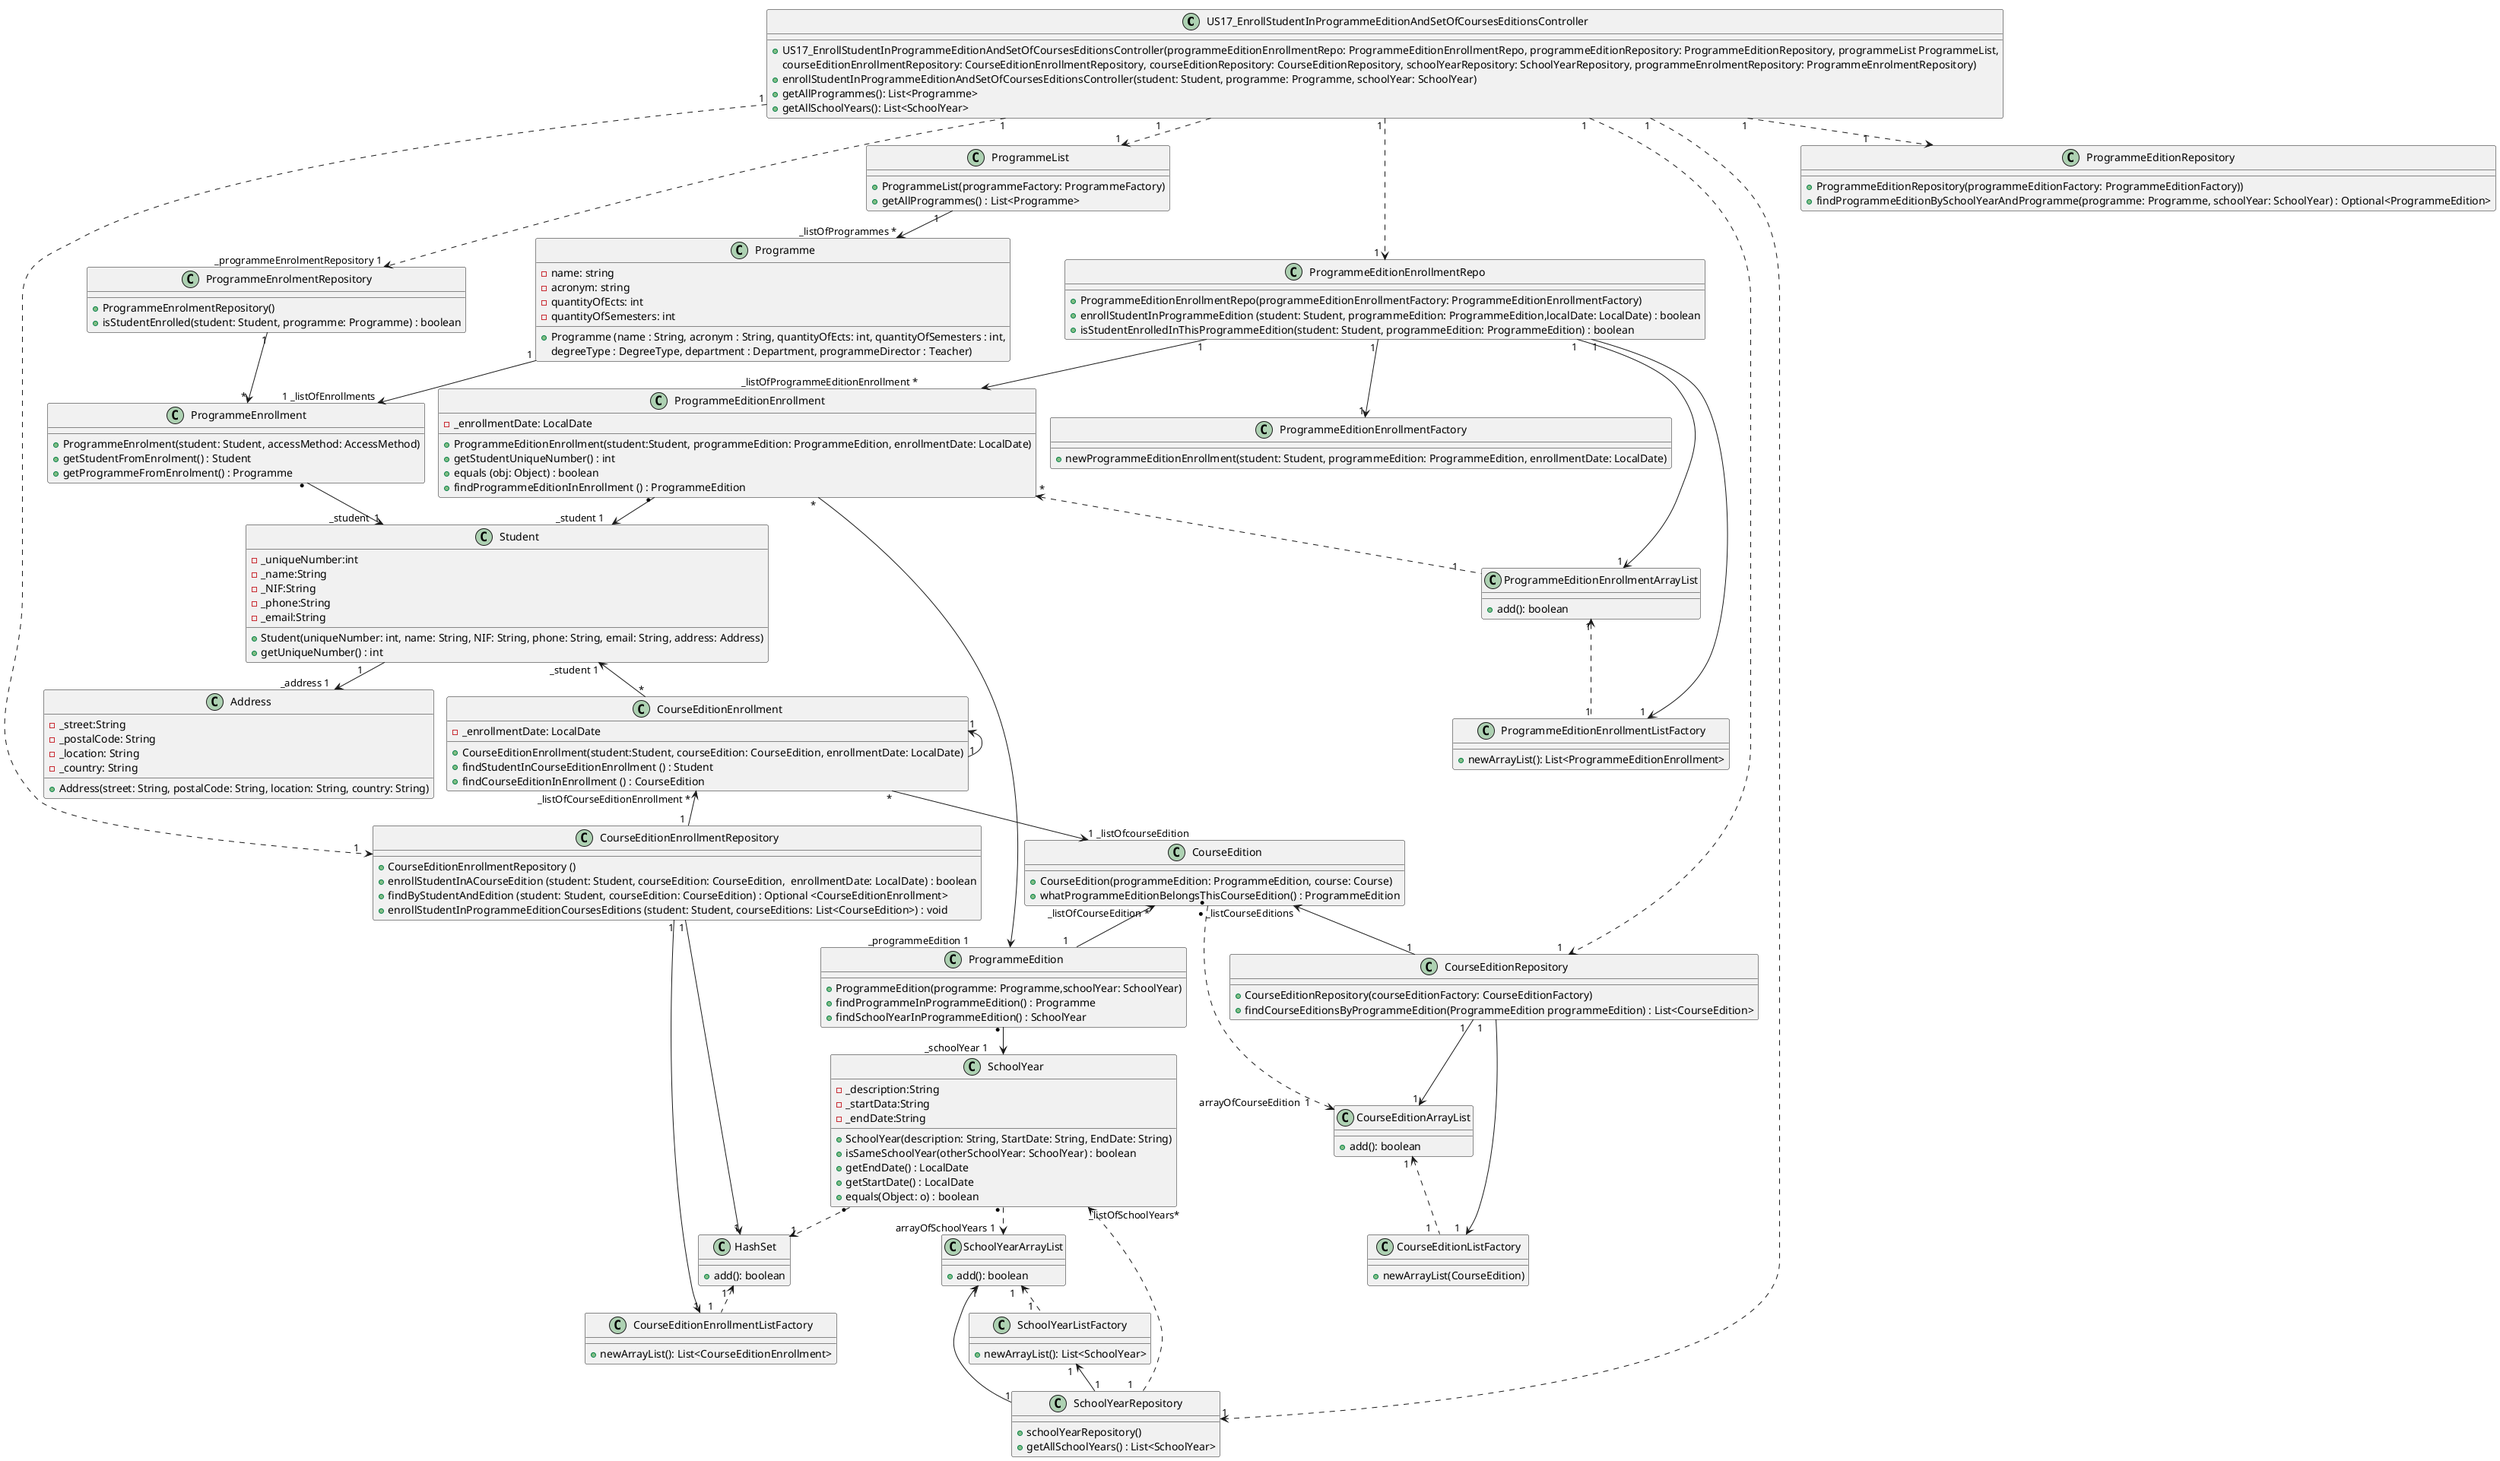 @startuml
!pragma layout smetana
'left to right direction


class US17_EnrollStudentInProgrammeEditionAndSetOfCoursesEditionsController {
    +US17_EnrollStudentInProgrammeEditionAndSetOfCoursesEditionsController(programmeEditionEnrollmentRepo: ProgrammeEditionEnrollmentRepo, programmeEditionRepository: ProgrammeEditionRepository, programmeList ProgrammeList,
    courseEditionEnrollmentRepository: CourseEditionEnrollmentRepository, courseEditionRepository: CourseEditionRepository, schoolYearRepository: SchoolYearRepository, programmeEnrolmentRepository: ProgrammeEnrolmentRepository)
    +enrollStudentInProgrammeEditionAndSetOfCoursesEditionsController(student: Student, programme: Programme, schoolYear: SchoolYear)
    +getAllProgrammes(): List<Programme>
    +getAllSchoolYears(): List<SchoolYear>
}
class CourseEditionEnrollment {
    -_enrollmentDate: LocalDate
    +CourseEditionEnrollment(student:Student, courseEdition: CourseEdition, enrollmentDate: LocalDate)
    +findStudentInCourseEditionEnrollment () : Student
    +findCourseEditionInEnrollment () : CourseEdition
}

class CourseEditionEnrollmentRepository {
    +CourseEditionEnrollmentRepository ()
    +enrollStudentInACourseEdition (student: Student, courseEdition: CourseEdition,  enrollmentDate: LocalDate) : boolean
    +findByStudentAndEdition (student: Student, courseEdition: CourseEdition) : Optional <CourseEditionEnrollment>
    +enrollStudentInProgrammeEditionCoursesEditions (student: Student, courseEditions: List<CourseEdition>) : void
}

class CourseEditionEnrollmentListFactory {
    +newArrayList(): List<CourseEditionEnrollment>
}

class HashSet{
    + add(): boolean
}

class ProgrammeEditionEnrollment {
    -_enrollmentDate: LocalDate
    +ProgrammeEditionEnrollment(student:Student, programmeEdition: ProgrammeEdition, enrollmentDate: LocalDate)
    +getStudentUniqueNumber() : int
    +equals (obj: Object) : boolean
    +findProgrammeEditionInEnrollment () : ProgrammeEdition
}

class ProgrammeEditionEnrollmentRepo {
    +ProgrammeEditionEnrollmentRepo(programmeEditionEnrollmentFactory: ProgrammeEditionEnrollmentFactory)
    +enrollStudentInProgrammeEdition (student: Student, programmeEdition: ProgrammeEdition,localDate: LocalDate) : boolean
    +isStudentEnrolledInThisProgrammeEdition(student: Student, programmeEdition: ProgrammeEdition) : boolean
}

class ProgrammeEditionEnrollmentFactory {
    +newProgrammeEditionEnrollment(student: Student, programmeEdition: ProgrammeEdition, enrollmentDate: LocalDate)
}

class ProgrammeEditionEnrollmentListFactory{
    +newArrayList(): List<ProgrammeEditionEnrollment>
}

class ProgrammeEditionEnrollmentArrayList{
     +add(): boolean
}

class Programme {
     - name: string
     - acronym: string
     - quantityOfEcts: int
     - quantityOfSemesters: int
     + Programme (name : String, acronym : String, quantityOfEcts: int, quantityOfSemesters : int,
     degreeType : DegreeType, department : Department, programmeDirector : Teacher)
 }

class ProgrammeList {
     +ProgrammeList(programmeFactory: ProgrammeFactory)
     +getAllProgrammes() : List<Programme>
}

class SchoolYear {
    -_description:String
    -_startData:String
    -_endDate:String
    +SchoolYear(description: String, StartDate: String, EndDate: String)
    +isSameSchoolYear(otherSchoolYear: SchoolYear) : boolean
    +getEndDate() : LocalDate
    +getStartDate() : LocalDate
    +equals(Object: o) : boolean
}

class SchoolYearRepository {
    +schoolYearRepository()
    +getAllSchoolYears() : List<SchoolYear>
}

class SchoolYearListFactory {
    +newArrayList(): List<SchoolYear>
}

class SchoolYearArrayList{
    +add(): boolean
}


class ProgrammeEnrollment {
    +ProgrammeEnrolment(student: Student, accessMethod: AccessMethod)
    +getStudentFromEnrolment() : Student
    +getProgrammeFromEnrolment() : Programme
}

class ProgrammeEnrolmentRepository {
    +ProgrammeEnrolmentRepository()
    +isStudentEnrolled(student: Student, programme: Programme) : boolean
}

class Student {
    -_uniqueNumber:int
    -_name:String
    -_NIF:String
    -_phone:String
    -_email:String
    +Student(uniqueNumber: int, name: String, NIF: String, phone: String, email: String, address: Address)
    +getUniqueNumber() : int
}

class Address {
     -_street:String
     -_postalCode: String
     -_location: String
     -_country: String
     +Address(street: String, postalCode: String, location: String, country: String)
}

class CourseEdition {
    +CourseEdition(programmeEdition: ProgrammeEdition, course: Course)
    +whatProgrammeEditionBelongsThisCourseEdition() : ProgrammeEdition
}

class CourseEditionRepository {
    +CourseEditionRepository(courseEditionFactory: CourseEditionFactory)
    +findCourseEditionsByProgrammeEdition(ProgrammeEdition programmeEdition) : List<CourseEdition>
}

class CourseEditionListFactory{
    + newArrayList(CourseEdition)
}

class CourseEditionArrayList{
     +add(): boolean
}


class ProgrammeEdition {
    +ProgrammeEdition(programme: Programme,schoolYear: SchoolYear)
    +findProgrammeInProgrammeEdition() : Programme
    +findSchoolYearInProgrammeEdition() : SchoolYear
}

class ProgrammeEditionRepository {
    +ProgrammeEditionRepository(programmeEditionFactory: ProgrammeEditionFactory))
    +findProgrammeEditionBySchoolYearAndProgramme(programme: Programme, schoolYear: SchoolYear) : Optional<ProgrammeEdition>
}

US17_EnrollStudentInProgrammeEditionAndSetOfCoursesEditionsController "1 " ..> "1  " ProgrammeEditionEnrollmentRepo
US17_EnrollStudentInProgrammeEditionAndSetOfCoursesEditionsController "1" ..> "1                         " ProgrammeEditionRepository
US17_EnrollStudentInProgrammeEditionAndSetOfCoursesEditionsController "1                   " ..> "1" ProgrammeList
US17_EnrollStudentInProgrammeEditionAndSetOfCoursesEditionsController "1 " ..> "1     " CourseEditionEnrollmentRepository
US17_EnrollStudentInProgrammeEditionAndSetOfCoursesEditionsController "1 " ..> "1  " CourseEditionRepository
US17_EnrollStudentInProgrammeEditionAndSetOfCoursesEditionsController "1" ..> "1   " SchoolYearRepository
US17_EnrollStudentInProgrammeEditionAndSetOfCoursesEditionsController "1" ..> "_programmeEnrolmentRepository 1 " ProgrammeEnrolmentRepository
Student "1        " --> "_address 1  " Address
Student "_student  1 " <-u- "* " ProgrammeEnrollment
Programme " 1 "  --> "  1 _listOfEnrollments " ProgrammeEnrollment
SchoolYearRepository "1    " ..> "_listOfSchoolYears*   " SchoolYear
SchoolYearRepository "1     " -u-> "1 " SchoolYearListFactory
SchoolYearRepository "1" --> "1" SchoolYearArrayList
SchoolYearArrayList "1  " <.. "1   " SchoolYearListFactory
SchoolYearArrayList "arrayOfSchoolYears 1   " <.u. "*  " SchoolYear
ProgrammeEdition "* " -->"_schoolYear 1      " SchoolYear
CourseEditionRepository "1 " -u-> "* _listCourseEditions" CourseEdition
CourseEditionRepository" 1     " -u-> "1  " CourseEditionListFactory
CourseEditionRepository "1   " --> "1" CourseEditionArrayList
CourseEditionArrayList "1 " <.. "1   " CourseEditionListFactory
CourseEditionArrayList "arrayOfCourseEdition  1         " <.u. "*  " CourseEdition
Student "_student 1" <-- "*" CourseEditionEnrollment
CourseEditionEnrollment "_listOfCourseEditionEnrollment *  " <-- " 1 " CourseEditionEnrollmentRepository
CourseEditionEnrollmentRepository"1" --> "1" CourseEditionEnrollmentListFactory
CourseEditionEnrollmentRepository"1" --> "1" HashSet
HashSet "1  " <.. "1   " CourseEditionEnrollmentListFactory
HashSet "1         " <.u. "*  " SchoolYear
CourseEditionEnrollment "*" --> "1 _listOfcourseEdition              " CourseEdition
CourseEditionEnrollment "1" <-- "1" CourseEditionEnrollment
ProgrammeEdition "_programmeEdition 1                " <-- " * " ProgrammeEditionEnrollment
ProgrammeEditionEnrollment "* " --> "_student 1   " Student
ProgrammeEditionEnrollmentRepo "1 " --> "_listOfProgrammeEditionEnrollment *                         " ProgrammeEditionEnrollment
ProgrammeEditionEnrollmentRepo"1     " -u-> "1 " ProgrammeEditionEnrollmentListFactory
ProgrammeEditionEnrollmentRepo "1" --> "1" ProgrammeEditionEnrollmentArrayList
ProgrammeEditionEnrollmentArrayList "1" <.. "1" ProgrammeEditionEnrollmentListFactory
ProgrammeEditionEnrollmentArrayList "1         " .u.> " *  " ProgrammeEditionEnrollment
ProgrammeEditionEnrollmentRepo "1 " --> "1" ProgrammeEditionEnrollmentFactory
ProgrammeList "1     " --> " _listOfProgrammes *" Programme
CourseEdition "_listOfCourseEdition *  " <-- "1   " ProgrammeEdition

ProgrammeEnrolmentRepository "1" --> "*" ProgrammeEnrollment
@enduml
